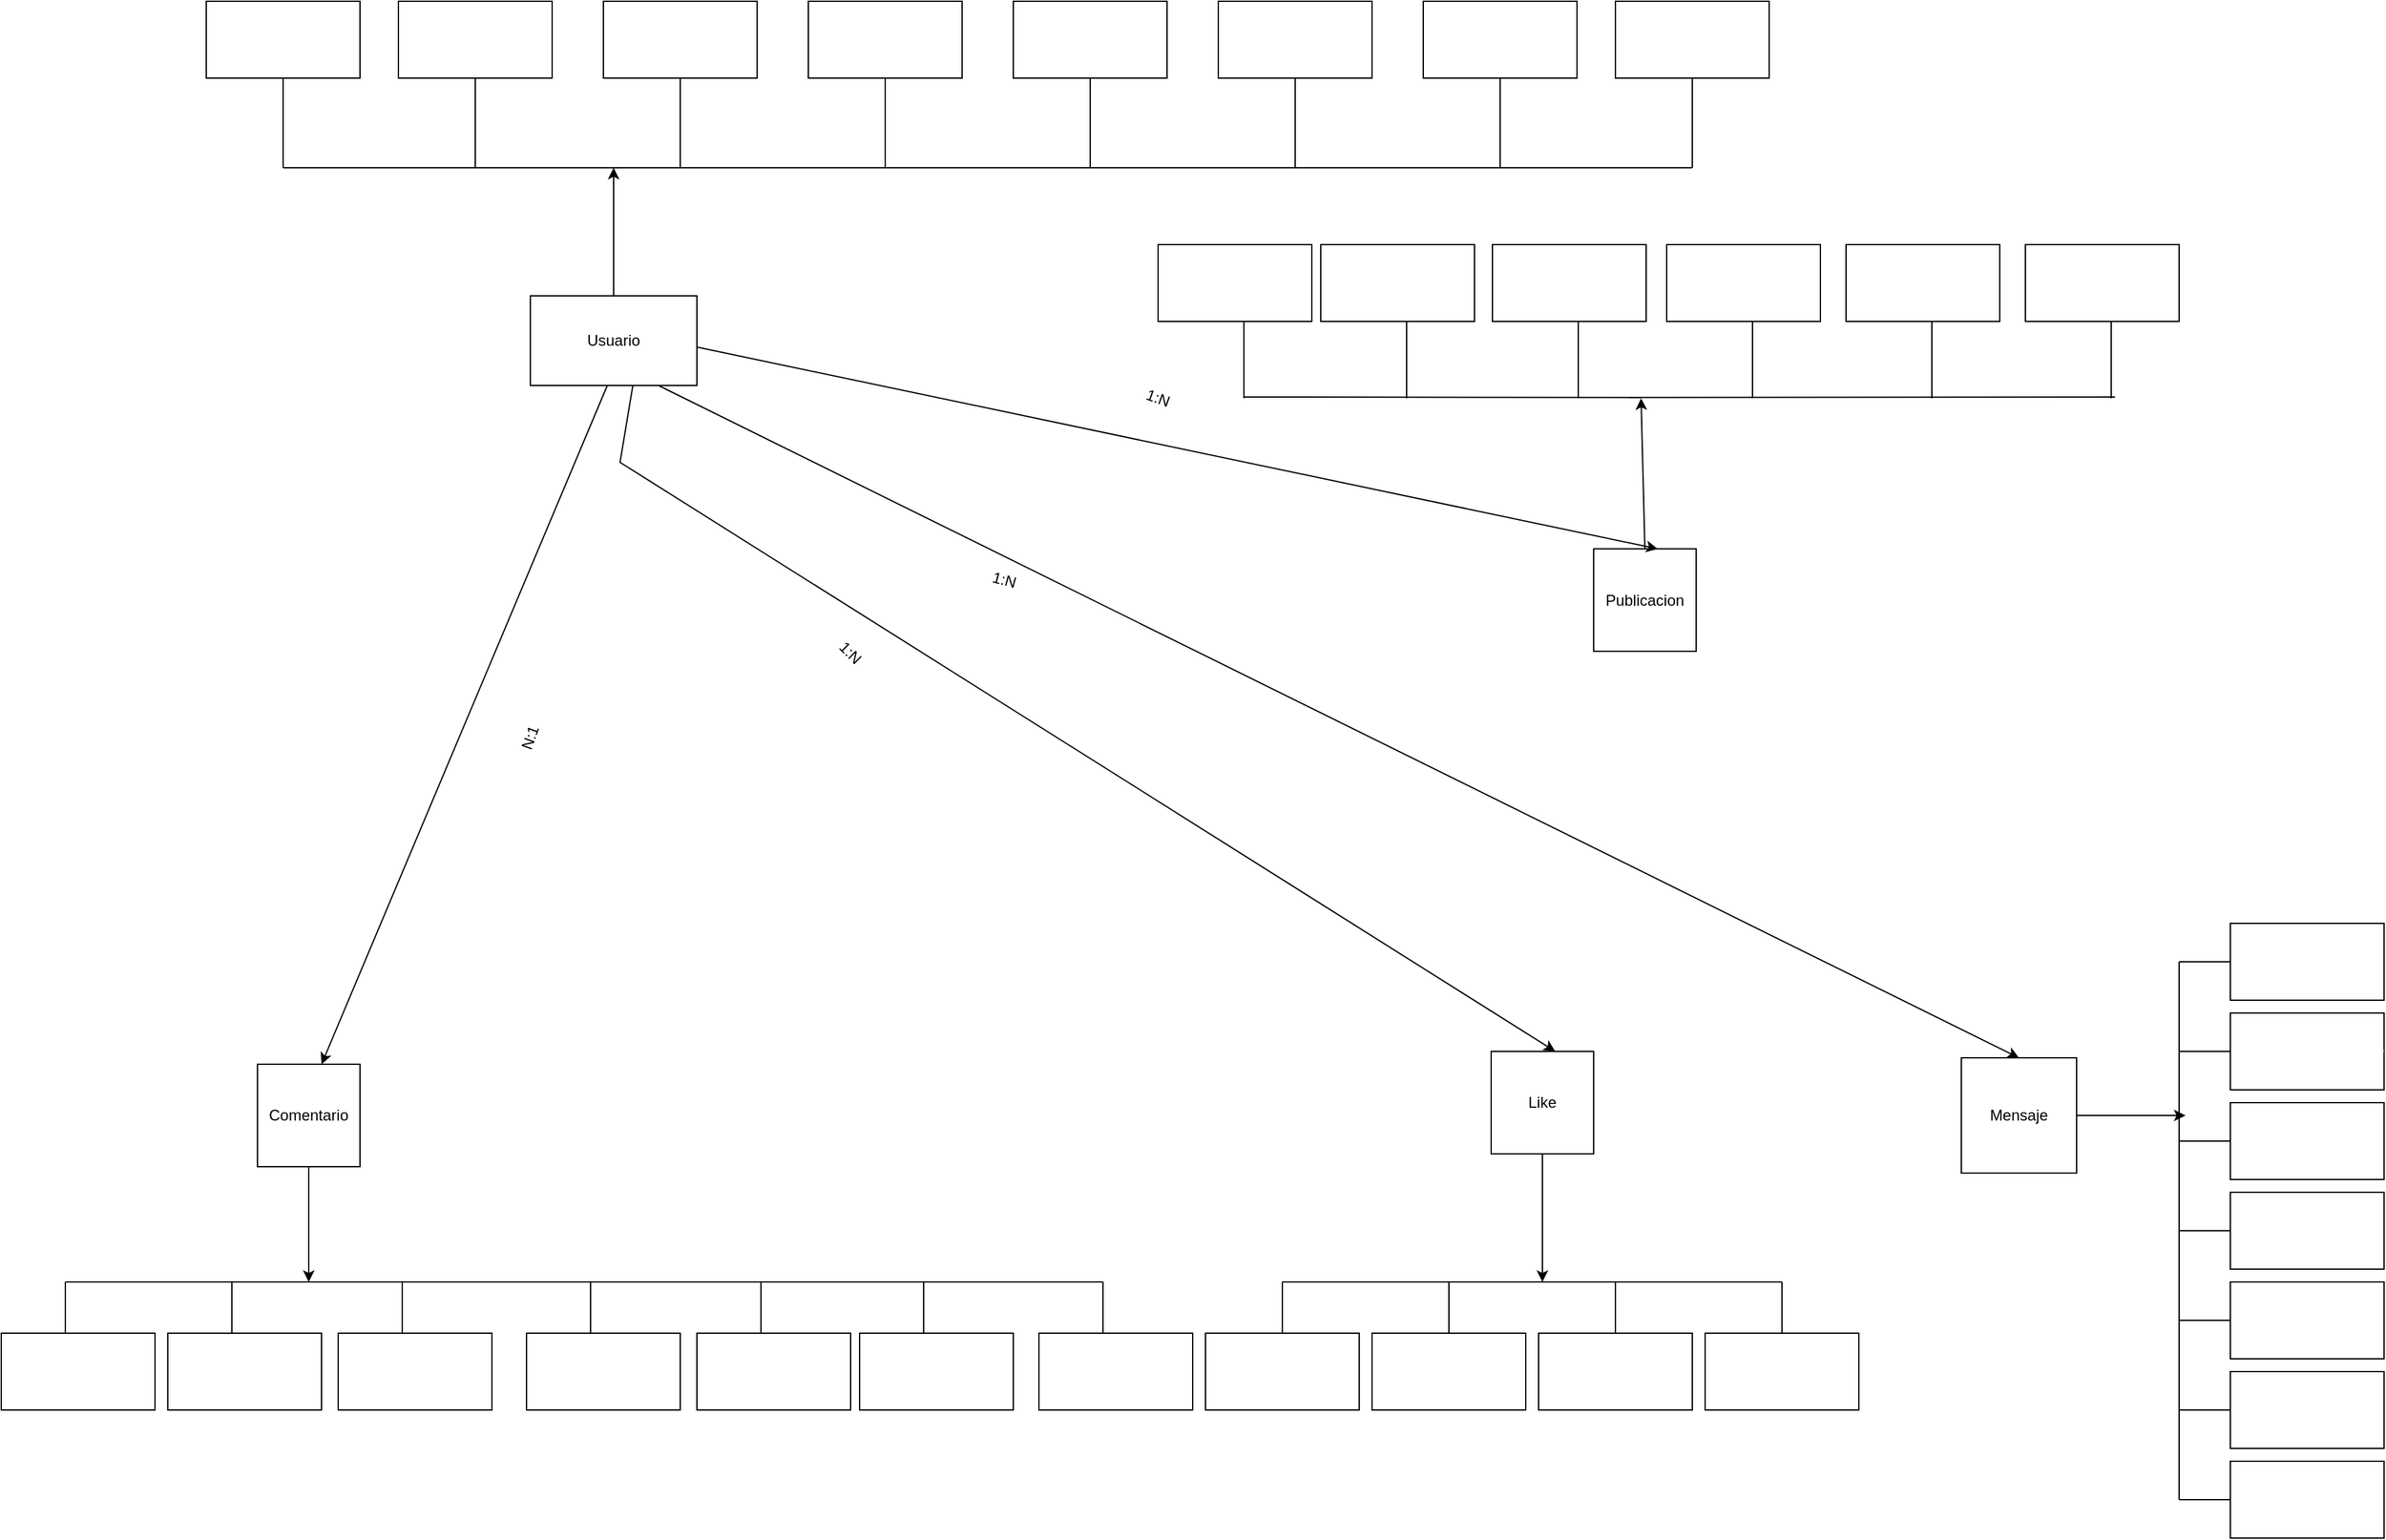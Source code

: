 <mxfile>
    <diagram id="6Gf9rJFWPrzmGrm548vG" name="Page-1">
        <mxGraphModel dx="2637" dy="1675" grid="0" gridSize="10" guides="1" tooltips="1" connect="1" arrows="1" fold="1" page="1" pageScale="1" pageWidth="827" pageHeight="1169" background="#ffffff" math="0" shadow="0">
            <root>
                <mxCell id="0"/>
                <mxCell id="1" parent="0"/>
                <mxCell id="39" style="edgeStyle=none;html=1;fontColor=#000000;strokeColor=#000000;rounded=0;" edge="1" parent="1" source="2">
                    <mxGeometry relative="1" as="geometry">
                        <mxPoint x="-332" y="180" as="targetPoint"/>
                    </mxGeometry>
                </mxCell>
                <mxCell id="2" value="Usuario" style="rounded=0;whiteSpace=wrap;html=1;" parent="1" vertex="1">
                    <mxGeometry x="-397" y="280" width="130" height="70" as="geometry"/>
                </mxCell>
                <mxCell id="62" style="edgeStyle=none;html=1;exitX=0.5;exitY=0;exitDx=0;exitDy=0;fontColor=#FFFFFF;strokeColor=#000000;rounded=0;" edge="1" parent="1" source="3">
                    <mxGeometry relative="1" as="geometry">
                        <mxPoint x="470" y="360" as="targetPoint"/>
                    </mxGeometry>
                </mxCell>
                <mxCell id="3" value="Publicacion" style="whiteSpace=wrap;html=1;aspect=fixed;rounded=0;" parent="1" vertex="1">
                    <mxGeometry x="433" y="477.57" width="80" height="80" as="geometry"/>
                </mxCell>
                <mxCell id="81" value="" style="edgeStyle=none;html=1;fontColor=#FFFFFF;strokeColor=#000000;rounded=0;" edge="1" parent="1" source="5">
                    <mxGeometry relative="1" as="geometry">
                        <mxPoint x="-570" y="1050" as="targetPoint"/>
                    </mxGeometry>
                </mxCell>
                <mxCell id="5" value="Comentario" style="whiteSpace=wrap;html=1;aspect=fixed;rounded=0;" parent="1" vertex="1">
                    <mxGeometry x="-610" y="880" width="80" height="80" as="geometry"/>
                </mxCell>
                <mxCell id="134" value="" style="edgeStyle=none;html=1;fontColor=#FFFFFF;strokeColor=#000000;rounded=0;" edge="1" parent="1" source="6">
                    <mxGeometry relative="1" as="geometry">
                        <mxPoint x="895" y="920" as="targetPoint"/>
                    </mxGeometry>
                </mxCell>
                <mxCell id="6" value="Mensaje" style="whiteSpace=wrap;html=1;aspect=fixed;rounded=0;" parent="1" vertex="1">
                    <mxGeometry x="720" y="875" width="90" height="90" as="geometry"/>
                </mxCell>
                <mxCell id="115" value="" style="edgeStyle=none;html=1;fontColor=#FFFFFF;strokeColor=#000000;rounded=0;" edge="1" parent="1" source="7">
                    <mxGeometry relative="1" as="geometry">
                        <mxPoint x="393" y="1050" as="targetPoint"/>
                    </mxGeometry>
                </mxCell>
                <mxCell id="7" value="Like" style="whiteSpace=wrap;html=1;aspect=fixed;rounded=0;" parent="1" vertex="1">
                    <mxGeometry x="353" y="870" width="80" height="80" as="geometry"/>
                </mxCell>
                <mxCell id="14" value="" style="endArrow=classic;html=1;exitX=0.462;exitY=1;exitDx=0;exitDy=0;exitPerimeter=0;entryX=0.625;entryY=0;entryDx=0;entryDy=0;entryPerimeter=0;fillColor=#60a917;strokeColor=#020500;rounded=0;" parent="1" source="2" target="5" edge="1">
                    <mxGeometry width="50" height="50" relative="1" as="geometry">
                        <mxPoint x="-457" y="480" as="sourcePoint"/>
                        <mxPoint x="-507" y="540" as="targetPoint"/>
                    </mxGeometry>
                </mxCell>
                <mxCell id="16" value="N:1" style="text;html=1;strokeColor=none;fillColor=none;align=center;verticalAlign=middle;whiteSpace=wrap;rounded=0;rotation=-70;fontColor=#000000;" parent="1" vertex="1">
                    <mxGeometry x="-427" y="610" width="60" height="30" as="geometry"/>
                </mxCell>
                <mxCell id="22" value="" style="endArrow=classic;html=1;entryX=0.625;entryY=0;entryDx=0;entryDy=0;entryPerimeter=0;strokeColor=#030303;rounded=0;" parent="1" target="7" edge="1">
                    <mxGeometry width="50" height="50" relative="1" as="geometry">
                        <mxPoint x="-317" y="350" as="sourcePoint"/>
                        <mxPoint x="-337" y="470" as="targetPoint"/>
                        <Array as="points">
                            <mxPoint x="-327" y="410"/>
                        </Array>
                    </mxGeometry>
                </mxCell>
                <mxCell id="24" value="1:N" style="text;html=1;strokeColor=none;fillColor=none;align=center;verticalAlign=middle;whiteSpace=wrap;rounded=0;rotation=45;fontColor=#000000;" parent="1" vertex="1">
                    <mxGeometry x="-177.0" y="550" width="60" height="17.41" as="geometry"/>
                </mxCell>
                <mxCell id="29" value="" style="endArrow=classic;html=1;entryX=0.5;entryY=0;entryDx=0;entryDy=0;entryPerimeter=0;strokeColor=#000000;rounded=0;" parent="1" target="6" edge="1">
                    <mxGeometry width="50" height="50" relative="1" as="geometry">
                        <mxPoint x="-297" y="350" as="sourcePoint"/>
                        <mxPoint x="-267" y="460" as="targetPoint"/>
                    </mxGeometry>
                </mxCell>
                <mxCell id="31" value="1:N" style="text;html=1;strokeColor=none;fillColor=none;align=center;verticalAlign=middle;whiteSpace=wrap;rounded=0;rotation=15;fontColor=#000000;" parent="1" vertex="1">
                    <mxGeometry x="-57" y="490" width="60" height="24" as="geometry"/>
                </mxCell>
                <mxCell id="33" value="" style="endArrow=classic;html=1;entryX=0.625;entryY=0;entryDx=0;entryDy=0;entryPerimeter=0;strokeColor=#000000;rounded=0;" parent="1" target="3" edge="1">
                    <mxGeometry width="50" height="50" relative="1" as="geometry">
                        <mxPoint x="-267" y="320" as="sourcePoint"/>
                        <mxPoint x="-257" y="420" as="targetPoint"/>
                    </mxGeometry>
                </mxCell>
                <mxCell id="34" value="1:N" style="text;html=1;strokeColor=none;fillColor=none;align=center;verticalAlign=middle;whiteSpace=wrap;rounded=0;rotation=20;fontColor=#000000;" parent="1" vertex="1">
                    <mxGeometry x="63" y="330" width="60" height="60" as="geometry"/>
                </mxCell>
                <mxCell id="40" value="" style="endArrow=none;html=1;fontColor=#000000;strokeColor=#000000;rounded=0;" edge="1" parent="1">
                    <mxGeometry width="50" height="50" relative="1" as="geometry">
                        <mxPoint x="-590" y="180" as="sourcePoint"/>
                        <mxPoint x="-330" y="180" as="targetPoint"/>
                    </mxGeometry>
                </mxCell>
                <mxCell id="41" value="" style="endArrow=none;html=1;fontColor=#000000;strokeColor=#000000;rounded=0;" edge="1" parent="1">
                    <mxGeometry width="50" height="50" relative="1" as="geometry">
                        <mxPoint x="-590" y="180" as="sourcePoint"/>
                        <mxPoint x="-590" y="110" as="targetPoint"/>
                    </mxGeometry>
                </mxCell>
                <mxCell id="42" value="&lt;font color=&quot;#ffffff&quot;&gt;ID&lt;/font&gt;" style="rounded=0;whiteSpace=wrap;html=1;fontColor=#000000;" vertex="1" parent="1">
                    <mxGeometry x="-650" y="50" width="120" height="60" as="geometry"/>
                </mxCell>
                <mxCell id="43" value="" style="endArrow=none;html=1;fontColor=#000000;strokeColor=#000000;rounded=0;" edge="1" parent="1">
                    <mxGeometry width="50" height="50" relative="1" as="geometry">
                        <mxPoint x="-440" y="180" as="sourcePoint"/>
                        <mxPoint x="-440" y="110" as="targetPoint"/>
                    </mxGeometry>
                </mxCell>
                <mxCell id="44" value="&lt;font color=&quot;#ffffff&quot;&gt;NOMBRES&lt;/font&gt;" style="rounded=0;whiteSpace=wrap;html=1;fontColor=#000000;" vertex="1" parent="1">
                    <mxGeometry x="-500" y="50" width="120" height="60" as="geometry"/>
                </mxCell>
                <mxCell id="45" value="" style="endArrow=none;html=1;fontColor=#000000;strokeColor=#000000;rounded=0;" edge="1" parent="1">
                    <mxGeometry width="50" height="50" relative="1" as="geometry">
                        <mxPoint x="-280" y="180" as="sourcePoint"/>
                        <mxPoint x="-280" y="110" as="targetPoint"/>
                    </mxGeometry>
                </mxCell>
                <mxCell id="46" value="&lt;font color=&quot;#ffffff&quot;&gt;APELLIDOS&lt;/font&gt;" style="rounded=0;whiteSpace=wrap;html=1;fontColor=#000000;" vertex="1" parent="1">
                    <mxGeometry x="-340" y="50" width="120" height="60" as="geometry"/>
                </mxCell>
                <mxCell id="47" value="" style="endArrow=none;html=1;fontColor=#000000;strokeColor=#000000;rounded=0;" edge="1" parent="1">
                    <mxGeometry width="50" height="50" relative="1" as="geometry">
                        <mxPoint x="-330" y="180" as="sourcePoint"/>
                        <mxPoint x="-70" y="180" as="targetPoint"/>
                    </mxGeometry>
                </mxCell>
                <mxCell id="48" value="" style="endArrow=none;html=1;fontColor=#000000;strokeColor=#000000;rounded=0;" edge="1" parent="1">
                    <mxGeometry width="50" height="50" relative="1" as="geometry">
                        <mxPoint x="-70" y="180" as="sourcePoint"/>
                        <mxPoint x="190" y="180" as="targetPoint"/>
                    </mxGeometry>
                </mxCell>
                <mxCell id="51" value="" style="endArrow=none;html=1;fontColor=#000000;strokeColor=#000000;rounded=0;" edge="1" parent="1">
                    <mxGeometry width="50" height="50" relative="1" as="geometry">
                        <mxPoint x="-120" y="180" as="sourcePoint"/>
                        <mxPoint x="-120" y="110" as="targetPoint"/>
                    </mxGeometry>
                </mxCell>
                <mxCell id="52" value="&lt;font color=&quot;#ffffff&quot;&gt;NOMBRE DE USUARIO&lt;/font&gt;" style="rounded=0;whiteSpace=wrap;html=1;fontColor=#000000;" vertex="1" parent="1">
                    <mxGeometry x="-180" y="50" width="120" height="60" as="geometry"/>
                </mxCell>
                <mxCell id="53" value="" style="endArrow=none;html=1;fontColor=#000000;strokeColor=#000000;rounded=0;" edge="1" parent="1">
                    <mxGeometry width="50" height="50" relative="1" as="geometry">
                        <mxPoint x="40" y="180" as="sourcePoint"/>
                        <mxPoint x="40" y="110" as="targetPoint"/>
                    </mxGeometry>
                </mxCell>
                <mxCell id="54" value="&lt;font color=&quot;#ffffff&quot;&gt;CANTIDAD DE AMIGOS&lt;/font&gt;" style="rounded=0;whiteSpace=wrap;html=1;fontColor=#000000;" vertex="1" parent="1">
                    <mxGeometry x="-20" y="50" width="120" height="60" as="geometry"/>
                </mxCell>
                <mxCell id="55" value="" style="endArrow=none;html=1;fontColor=#000000;strokeColor=#000000;rounded=0;" edge="1" parent="1">
                    <mxGeometry width="50" height="50" relative="1" as="geometry">
                        <mxPoint x="200" y="180" as="sourcePoint"/>
                        <mxPoint x="200" y="110" as="targetPoint"/>
                    </mxGeometry>
                </mxCell>
                <mxCell id="56" value="&lt;font color=&quot;#ffffff&quot;&gt;TIPO USUARIO&lt;/font&gt;" style="rounded=0;whiteSpace=wrap;html=1;fontColor=#000000;" vertex="1" parent="1">
                    <mxGeometry x="140" y="50" width="120" height="60" as="geometry"/>
                </mxCell>
                <mxCell id="57" value="" style="endArrow=none;html=1;fontColor=#000000;strokeColor=#000000;rounded=0;" edge="1" parent="1">
                    <mxGeometry width="50" height="50" relative="1" as="geometry">
                        <mxPoint x="190" y="180" as="sourcePoint"/>
                        <mxPoint x="510" y="180" as="targetPoint"/>
                    </mxGeometry>
                </mxCell>
                <mxCell id="58" value="" style="endArrow=none;html=1;fontColor=#000000;strokeColor=#000000;rounded=0;" edge="1" parent="1">
                    <mxGeometry width="50" height="50" relative="1" as="geometry">
                        <mxPoint x="360" y="180" as="sourcePoint"/>
                        <mxPoint x="360" y="110" as="targetPoint"/>
                    </mxGeometry>
                </mxCell>
                <mxCell id="59" value="&lt;font color=&quot;#ffffff&quot;&gt;FECHA ALTA&lt;/font&gt;" style="rounded=0;whiteSpace=wrap;html=1;fontColor=#000000;" vertex="1" parent="1">
                    <mxGeometry x="300" y="50" width="120" height="60" as="geometry"/>
                </mxCell>
                <mxCell id="60" value="" style="endArrow=none;html=1;fontColor=#000000;strokeColor=#000000;rounded=0;" edge="1" parent="1">
                    <mxGeometry width="50" height="50" relative="1" as="geometry">
                        <mxPoint x="510" y="180" as="sourcePoint"/>
                        <mxPoint x="510" y="110" as="targetPoint"/>
                    </mxGeometry>
                </mxCell>
                <mxCell id="61" value="&lt;font color=&quot;#ffffff&quot;&gt;FECHA ACTUALIZACION&lt;/font&gt;" style="rounded=0;whiteSpace=wrap;html=1;fontColor=#000000;" vertex="1" parent="1">
                    <mxGeometry x="450" y="50" width="120" height="60" as="geometry"/>
                </mxCell>
                <mxCell id="64" value="" style="endArrow=none;html=1;fontColor=#FFFFFF;strokeColor=#000000;rounded=0;" edge="1" parent="1">
                    <mxGeometry width="50" height="50" relative="1" as="geometry">
                        <mxPoint x="160" y="359" as="sourcePoint"/>
                        <mxPoint x="470" y="359.38" as="targetPoint"/>
                    </mxGeometry>
                </mxCell>
                <mxCell id="65" value="" style="endArrow=none;html=1;fontColor=#FFFFFF;strokeColor=#000000;rounded=0;" edge="1" parent="1">
                    <mxGeometry width="50" height="50" relative="1" as="geometry">
                        <mxPoint x="160" y="360" as="sourcePoint"/>
                        <mxPoint x="160" y="300" as="targetPoint"/>
                    </mxGeometry>
                </mxCell>
                <mxCell id="66" value="ID" style="rounded=0;whiteSpace=wrap;html=1;fontColor=#FFFFFF;" vertex="1" parent="1">
                    <mxGeometry x="93" y="240" width="120" height="60" as="geometry"/>
                </mxCell>
                <mxCell id="67" value="" style="endArrow=none;html=1;fontColor=#FFFFFF;strokeColor=#000000;rounded=0;" edge="1" parent="1">
                    <mxGeometry width="50" height="50" relative="1" as="geometry">
                        <mxPoint x="287" y="360" as="sourcePoint"/>
                        <mxPoint x="287" y="300" as="targetPoint"/>
                    </mxGeometry>
                </mxCell>
                <mxCell id="68" value="USUARIO_ID" style="rounded=0;whiteSpace=wrap;html=1;fontColor=#FFFFFF;" vertex="1" parent="1">
                    <mxGeometry x="220" y="240" width="120" height="60" as="geometry"/>
                </mxCell>
                <mxCell id="69" value="" style="endArrow=none;html=1;fontColor=#FFFFFF;strokeColor=#000000;rounded=0;" edge="1" parent="1">
                    <mxGeometry width="50" height="50" relative="1" as="geometry">
                        <mxPoint x="421" y="360" as="sourcePoint"/>
                        <mxPoint x="421" y="300" as="targetPoint"/>
                    </mxGeometry>
                </mxCell>
                <mxCell id="70" value="TIPO_ID" style="rounded=0;whiteSpace=wrap;html=1;fontColor=#FFFFFF;" vertex="1" parent="1">
                    <mxGeometry x="354" y="240" width="120" height="60" as="geometry"/>
                </mxCell>
                <mxCell id="71" value="" style="endArrow=none;html=1;fontColor=#FFFFFF;strokeColor=#000000;rounded=0;" edge="1" parent="1">
                    <mxGeometry width="50" height="50" relative="1" as="geometry">
                        <mxPoint x="460" y="359.37" as="sourcePoint"/>
                        <mxPoint x="840" y="359" as="targetPoint"/>
                    </mxGeometry>
                </mxCell>
                <mxCell id="74" value="" style="endArrow=none;html=1;fontColor=#FFFFFF;strokeColor=#000000;rounded=0;" edge="1" parent="1">
                    <mxGeometry width="50" height="50" relative="1" as="geometry">
                        <mxPoint x="557" y="360.0" as="sourcePoint"/>
                        <mxPoint x="557" y="300" as="targetPoint"/>
                    </mxGeometry>
                </mxCell>
                <mxCell id="75" value="CONTENIDO" style="rounded=0;whiteSpace=wrap;html=1;fontColor=#FFFFFF;" vertex="1" parent="1">
                    <mxGeometry x="490" y="240" width="120" height="60" as="geometry"/>
                </mxCell>
                <mxCell id="76" value="" style="endArrow=none;html=1;fontColor=#FFFFFF;strokeColor=#000000;rounded=0;" edge="1" parent="1">
                    <mxGeometry width="50" height="50" relative="1" as="geometry">
                        <mxPoint x="697" y="360.0" as="sourcePoint"/>
                        <mxPoint x="697" y="300" as="targetPoint"/>
                    </mxGeometry>
                </mxCell>
                <mxCell id="77" value="FECHA ALTA" style="rounded=0;whiteSpace=wrap;html=1;fontColor=#FFFFFF;" vertex="1" parent="1">
                    <mxGeometry x="630" y="240" width="120" height="60" as="geometry"/>
                </mxCell>
                <mxCell id="78" value="" style="endArrow=none;html=1;fontColor=#FFFFFF;strokeColor=#000000;rounded=0;" edge="1" parent="1">
                    <mxGeometry width="50" height="50" relative="1" as="geometry">
                        <mxPoint x="837" y="360.0" as="sourcePoint"/>
                        <mxPoint x="837" y="300" as="targetPoint"/>
                    </mxGeometry>
                </mxCell>
                <mxCell id="79" value="FECHA ACTUALIZACION" style="rounded=0;whiteSpace=wrap;html=1;fontColor=#FFFFFF;" vertex="1" parent="1">
                    <mxGeometry x="770" y="240" width="120" height="60" as="geometry"/>
                </mxCell>
                <mxCell id="82" value="" style="endArrow=none;html=1;fontColor=#FFFFFF;strokeColor=#000000;rounded=0;" edge="1" parent="1">
                    <mxGeometry width="50" height="50" relative="1" as="geometry">
                        <mxPoint x="-760" y="1050" as="sourcePoint"/>
                        <mxPoint x="50" y="1050" as="targetPoint"/>
                    </mxGeometry>
                </mxCell>
                <mxCell id="84" value="" style="endArrow=none;html=1;fontColor=#FFFFFF;strokeColor=#000000;rounded=0;" edge="1" parent="1">
                    <mxGeometry width="50" height="50" relative="1" as="geometry">
                        <mxPoint x="-760" y="1090" as="sourcePoint"/>
                        <mxPoint x="-760" y="1050" as="targetPoint"/>
                    </mxGeometry>
                </mxCell>
                <mxCell id="85" value="ID" style="rounded=0;whiteSpace=wrap;html=1;fontColor=#FFFFFF;" vertex="1" parent="1">
                    <mxGeometry x="-810" y="1090" width="120" height="60" as="geometry"/>
                </mxCell>
                <mxCell id="86" value="" style="endArrow=none;html=1;fontColor=#FFFFFF;strokeColor=#000000;rounded=0;" edge="1" parent="1">
                    <mxGeometry width="50" height="50" relative="1" as="geometry">
                        <mxPoint x="-630" y="1090" as="sourcePoint"/>
                        <mxPoint x="-630" y="1050" as="targetPoint"/>
                    </mxGeometry>
                </mxCell>
                <mxCell id="87" value="USUARIO_ID" style="rounded=0;whiteSpace=wrap;html=1;fontColor=#FFFFFF;" vertex="1" parent="1">
                    <mxGeometry x="-680" y="1090" width="120" height="60" as="geometry"/>
                </mxCell>
                <mxCell id="88" value="" style="endArrow=none;html=1;fontColor=#FFFFFF;strokeColor=#000000;rounded=0;" edge="1" parent="1">
                    <mxGeometry width="50" height="50" relative="1" as="geometry">
                        <mxPoint x="-497" y="1090" as="sourcePoint"/>
                        <mxPoint x="-497" y="1050" as="targetPoint"/>
                    </mxGeometry>
                </mxCell>
                <mxCell id="89" value="PUBLICACION_ID" style="rounded=0;whiteSpace=wrap;html=1;fontColor=#FFFFFF;" vertex="1" parent="1">
                    <mxGeometry x="-547" y="1090" width="120" height="60" as="geometry"/>
                </mxCell>
                <mxCell id="90" value="" style="endArrow=none;html=1;fontColor=#FFFFFF;strokeColor=#000000;rounded=0;" edge="1" parent="1">
                    <mxGeometry width="50" height="50" relative="1" as="geometry">
                        <mxPoint x="-350" y="1090" as="sourcePoint"/>
                        <mxPoint x="-350" y="1050" as="targetPoint"/>
                    </mxGeometry>
                </mxCell>
                <mxCell id="91" value="TIPO_ID" style="rounded=0;whiteSpace=wrap;html=1;fontColor=#FFFFFF;" vertex="1" parent="1">
                    <mxGeometry x="-400" y="1090" width="120" height="60" as="geometry"/>
                </mxCell>
                <mxCell id="92" value="" style="endArrow=none;html=1;fontColor=#FFFFFF;strokeColor=#000000;rounded=0;" edge="1" parent="1">
                    <mxGeometry width="50" height="50" relative="1" as="geometry">
                        <mxPoint x="-217" y="1090" as="sourcePoint"/>
                        <mxPoint x="-217" y="1050" as="targetPoint"/>
                    </mxGeometry>
                </mxCell>
                <mxCell id="93" value="CONTENIDO" style="rounded=0;whiteSpace=wrap;html=1;fontColor=#FFFFFF;" vertex="1" parent="1">
                    <mxGeometry x="-267" y="1090" width="120" height="60" as="geometry"/>
                </mxCell>
                <mxCell id="94" value="" style="endArrow=none;html=1;fontColor=#FFFFFF;strokeColor=#000000;rounded=0;" edge="1" parent="1">
                    <mxGeometry width="50" height="50" relative="1" as="geometry">
                        <mxPoint x="-90" y="1090" as="sourcePoint"/>
                        <mxPoint x="-90" y="1050" as="targetPoint"/>
                    </mxGeometry>
                </mxCell>
                <mxCell id="95" value="FECHA ALTA" style="rounded=0;whiteSpace=wrap;html=1;fontColor=#FFFFFF;" vertex="1" parent="1">
                    <mxGeometry x="-140" y="1090" width="120" height="60" as="geometry"/>
                </mxCell>
                <mxCell id="96" value="" style="endArrow=none;html=1;fontColor=#FFFFFF;strokeColor=#000000;rounded=0;" edge="1" parent="1">
                    <mxGeometry width="50" height="50" relative="1" as="geometry">
                        <mxPoint x="50" y="1090" as="sourcePoint"/>
                        <mxPoint x="50" y="1050" as="targetPoint"/>
                    </mxGeometry>
                </mxCell>
                <mxCell id="97" value="FECHA ACTUALIZACION" style="rounded=0;whiteSpace=wrap;html=1;fontColor=#FFFFFF;" vertex="1" parent="1">
                    <mxGeometry y="1090" width="120" height="60" as="geometry"/>
                </mxCell>
                <mxCell id="116" value="" style="endArrow=none;html=1;fontColor=#FFFFFF;strokeColor=#000000;rounded=0;" edge="1" parent="1">
                    <mxGeometry width="50" height="50" relative="1" as="geometry">
                        <mxPoint x="190" y="1050" as="sourcePoint"/>
                        <mxPoint x="400" y="1050" as="targetPoint"/>
                    </mxGeometry>
                </mxCell>
                <mxCell id="118" value="" style="endArrow=none;html=1;fontColor=#FFFFFF;strokeColor=#000000;rounded=0;" edge="1" parent="1">
                    <mxGeometry width="50" height="50" relative="1" as="geometry">
                        <mxPoint x="190" y="1090" as="sourcePoint"/>
                        <mxPoint x="190" y="1050" as="targetPoint"/>
                    </mxGeometry>
                </mxCell>
                <mxCell id="120" value="ID" style="rounded=0;whiteSpace=wrap;html=1;fontColor=#FFFFFF;" vertex="1" parent="1">
                    <mxGeometry x="130" y="1090" width="120" height="60" as="geometry"/>
                </mxCell>
                <mxCell id="125" value="" style="endArrow=none;html=1;fontColor=#FFFFFF;strokeColor=#000000;rounded=0;" edge="1" parent="1">
                    <mxGeometry width="50" height="50" relative="1" as="geometry">
                        <mxPoint x="190" y="1050" as="sourcePoint"/>
                        <mxPoint x="580" y="1050" as="targetPoint"/>
                    </mxGeometry>
                </mxCell>
                <mxCell id="126" value="" style="endArrow=none;html=1;fontColor=#FFFFFF;strokeColor=#000000;rounded=0;" edge="1" parent="1">
                    <mxGeometry width="50" height="50" relative="1" as="geometry">
                        <mxPoint x="320" y="1090" as="sourcePoint"/>
                        <mxPoint x="320" y="1050" as="targetPoint"/>
                    </mxGeometry>
                </mxCell>
                <mxCell id="127" value="USUARIO_ID" style="rounded=0;whiteSpace=wrap;html=1;fontColor=#FFFFFF;" vertex="1" parent="1">
                    <mxGeometry x="260" y="1090" width="120" height="60" as="geometry"/>
                </mxCell>
                <mxCell id="128" value="" style="endArrow=none;html=1;fontColor=#FFFFFF;strokeColor=#000000;rounded=0;" edge="1" parent="1">
                    <mxGeometry width="50" height="50" relative="1" as="geometry">
                        <mxPoint x="450" y="1090" as="sourcePoint"/>
                        <mxPoint x="450" y="1050" as="targetPoint"/>
                    </mxGeometry>
                </mxCell>
                <mxCell id="129" value="PUBLICACION_ID" style="rounded=0;whiteSpace=wrap;html=1;fontColor=#FFFFFF;" vertex="1" parent="1">
                    <mxGeometry x="390" y="1090" width="120" height="60" as="geometry"/>
                </mxCell>
                <mxCell id="130" value="" style="endArrow=none;html=1;fontColor=#FFFFFF;strokeColor=#000000;rounded=0;" edge="1" parent="1">
                    <mxGeometry width="50" height="50" relative="1" as="geometry">
                        <mxPoint x="580" y="1090" as="sourcePoint"/>
                        <mxPoint x="580" y="1050" as="targetPoint"/>
                    </mxGeometry>
                </mxCell>
                <mxCell id="131" value="COMENTARIO_ID" style="rounded=0;whiteSpace=wrap;html=1;fontColor=#FFFFFF;" vertex="1" parent="1">
                    <mxGeometry x="520" y="1090" width="120" height="60" as="geometry"/>
                </mxCell>
                <mxCell id="135" value="" style="endArrow=none;html=1;fontColor=#FFFFFF;strokeColor=#000000;rounded=0;" edge="1" parent="1">
                    <mxGeometry width="50" height="50" relative="1" as="geometry">
                        <mxPoint x="890" y="1220" as="sourcePoint"/>
                        <mxPoint x="890" y="800" as="targetPoint"/>
                    </mxGeometry>
                </mxCell>
                <mxCell id="136" value="" style="endArrow=none;html=1;fontColor=#FFFFFF;strokeColor=#000000;rounded=0;" edge="1" parent="1" target="137">
                    <mxGeometry width="50" height="50" relative="1" as="geometry">
                        <mxPoint x="890" y="800" as="sourcePoint"/>
                        <mxPoint x="960" y="800" as="targetPoint"/>
                    </mxGeometry>
                </mxCell>
                <mxCell id="137" value="ID" style="rounded=0;whiteSpace=wrap;html=1;fontColor=#FFFFFF;" vertex="1" parent="1">
                    <mxGeometry x="930" y="770" width="120" height="60" as="geometry"/>
                </mxCell>
                <mxCell id="138" value="" style="endArrow=none;html=1;fontColor=#FFFFFF;strokeColor=#000000;rounded=0;" edge="1" parent="1" target="139">
                    <mxGeometry width="50" height="50" relative="1" as="geometry">
                        <mxPoint x="890" y="870" as="sourcePoint"/>
                        <mxPoint x="960" y="870" as="targetPoint"/>
                    </mxGeometry>
                </mxCell>
                <mxCell id="139" value="USUARIOEMISOR_ID" style="rounded=0;whiteSpace=wrap;html=1;fontColor=#FFFFFF;" vertex="1" parent="1">
                    <mxGeometry x="930" y="840" width="120" height="60" as="geometry"/>
                </mxCell>
                <mxCell id="140" value="" style="endArrow=none;html=1;fontColor=#FFFFFF;strokeColor=#000000;rounded=0;" edge="1" parent="1" target="141">
                    <mxGeometry width="50" height="50" relative="1" as="geometry">
                        <mxPoint x="890" y="940" as="sourcePoint"/>
                        <mxPoint x="960" y="940" as="targetPoint"/>
                    </mxGeometry>
                </mxCell>
                <mxCell id="141" value="USUARIO&lt;br&gt;RECEPTOR_ID" style="rounded=0;whiteSpace=wrap;html=1;fontColor=#FFFFFF;" vertex="1" parent="1">
                    <mxGeometry x="930" y="910" width="120" height="60" as="geometry"/>
                </mxCell>
                <mxCell id="147" value="" style="endArrow=none;html=1;fontColor=#FFFFFF;strokeColor=#000000;rounded=0;" edge="1" parent="1" target="148">
                    <mxGeometry width="50" height="50" relative="1" as="geometry">
                        <mxPoint x="890" y="1080" as="sourcePoint"/>
                        <mxPoint x="960" y="1080" as="targetPoint"/>
                    </mxGeometry>
                </mxCell>
                <mxCell id="148" value="CONTENIDO" style="rounded=0;whiteSpace=wrap;html=1;fontColor=#FFFFFF;" vertex="1" parent="1">
                    <mxGeometry x="930" y="1050" width="120" height="60" as="geometry"/>
                </mxCell>
                <mxCell id="149" value="" style="endArrow=none;html=1;fontColor=#FFFFFF;strokeColor=#000000;rounded=0;" edge="1" parent="1" target="150">
                    <mxGeometry width="50" height="50" relative="1" as="geometry">
                        <mxPoint x="890" y="1150" as="sourcePoint"/>
                        <mxPoint x="960" y="1150" as="targetPoint"/>
                    </mxGeometry>
                </mxCell>
                <mxCell id="150" value="FECHA ALTA" style="rounded=0;whiteSpace=wrap;html=1;fontColor=#FFFFFF;" vertex="1" parent="1">
                    <mxGeometry x="930" y="1120" width="120" height="60" as="geometry"/>
                </mxCell>
                <mxCell id="151" value="" style="endArrow=none;html=1;fontColor=#FFFFFF;strokeColor=#000000;rounded=0;" edge="1" parent="1" target="152">
                    <mxGeometry width="50" height="50" relative="1" as="geometry">
                        <mxPoint x="890" y="1220" as="sourcePoint"/>
                        <mxPoint x="960" y="1220" as="targetPoint"/>
                    </mxGeometry>
                </mxCell>
                <mxCell id="152" value="FECHA ACTUALIZACION" style="rounded=0;whiteSpace=wrap;html=1;fontColor=#FFFFFF;" vertex="1" parent="1">
                    <mxGeometry x="930" y="1190" width="120" height="60" as="geometry"/>
                </mxCell>
                <mxCell id="155" value="" style="endArrow=none;html=1;fontColor=#FFFFFF;strokeColor=#000000;rounded=0;" edge="1" parent="1" target="156">
                    <mxGeometry width="50" height="50" relative="1" as="geometry">
                        <mxPoint x="890" y="1010" as="sourcePoint"/>
                        <mxPoint x="960" y="1010" as="targetPoint"/>
                    </mxGeometry>
                </mxCell>
                <mxCell id="156" value="TIPO_ID" style="rounded=0;whiteSpace=wrap;html=1;fontColor=#FFFFFF;" vertex="1" parent="1">
                    <mxGeometry x="930" y="980" width="120" height="60" as="geometry"/>
                </mxCell>
            </root>
        </mxGraphModel>
    </diagram>
</mxfile>